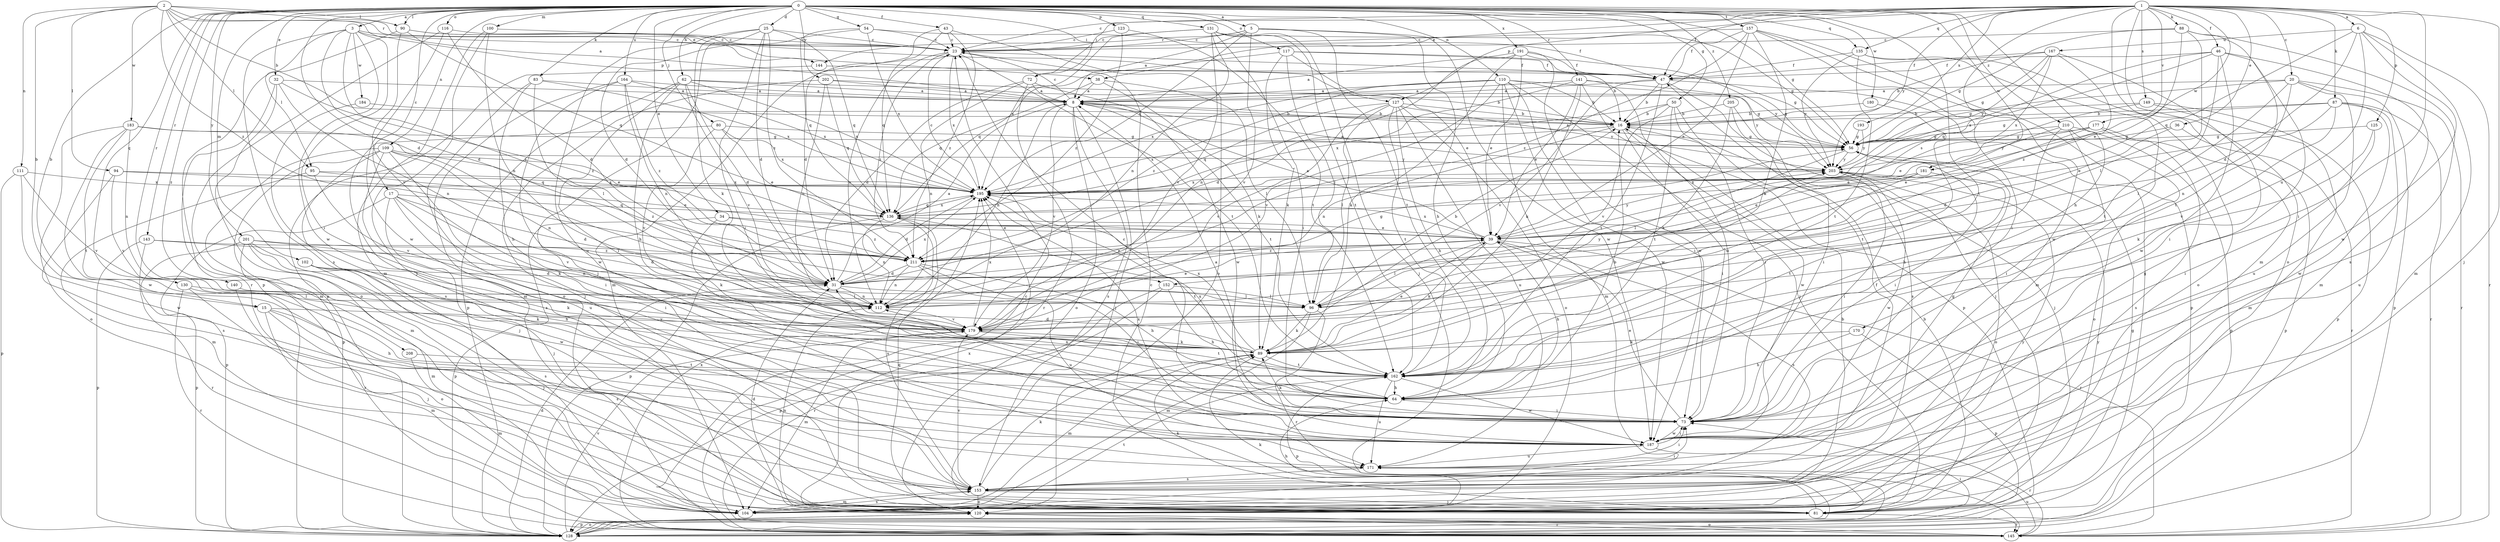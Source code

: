 strict digraph  {
0;
1;
2;
3;
5;
6;
8;
15;
16;
17;
20;
23;
25;
31;
32;
34;
36;
38;
39;
43;
46;
47;
50;
54;
56;
62;
64;
72;
73;
80;
81;
83;
87;
88;
89;
90;
94;
95;
96;
100;
102;
104;
109;
110;
111;
112;
116;
117;
120;
123;
125;
127;
128;
130;
131;
135;
136;
140;
141;
143;
144;
145;
149;
152;
153;
157;
162;
164;
167;
170;
171;
177;
179;
180;
181;
183;
184;
187;
191;
193;
195;
201;
202;
203;
205;
208;
210;
211;
0 -> 3  [label=a];
0 -> 5  [label=a];
0 -> 15  [label=b];
0 -> 17  [label=c];
0 -> 25  [label=d];
0 -> 31  [label=d];
0 -> 32  [label=e];
0 -> 34  [label=e];
0 -> 43  [label=f];
0 -> 50  [label=g];
0 -> 54  [label=g];
0 -> 56  [label=g];
0 -> 62  [label=h];
0 -> 64  [label=h];
0 -> 72  [label=i];
0 -> 80  [label=j];
0 -> 83  [label=k];
0 -> 90  [label=l];
0 -> 100  [label=m];
0 -> 102  [label=m];
0 -> 109  [label=n];
0 -> 110  [label=n];
0 -> 116  [label=o];
0 -> 117  [label=o];
0 -> 123  [label=p];
0 -> 130  [label=q];
0 -> 131  [label=q];
0 -> 135  [label=q];
0 -> 140  [label=r];
0 -> 141  [label=r];
0 -> 143  [label=r];
0 -> 157  [label=t];
0 -> 162  [label=t];
0 -> 164  [label=u];
0 -> 180  [label=w];
0 -> 181  [label=w];
0 -> 191  [label=x];
0 -> 201  [label=y];
0 -> 202  [label=y];
0 -> 205  [label=z];
0 -> 208  [label=z];
0 -> 210  [label=z];
1 -> 6  [label=a];
1 -> 20  [label=c];
1 -> 23  [label=c];
1 -> 36  [label=e];
1 -> 38  [label=e];
1 -> 46  [label=f];
1 -> 47  [label=f];
1 -> 72  [label=i];
1 -> 73  [label=i];
1 -> 81  [label=j];
1 -> 87  [label=k];
1 -> 88  [label=k];
1 -> 104  [label=m];
1 -> 120  [label=o];
1 -> 125  [label=p];
1 -> 127  [label=p];
1 -> 135  [label=q];
1 -> 149  [label=s];
1 -> 152  [label=s];
1 -> 177  [label=v];
1 -> 181  [label=w];
1 -> 193  [label=x];
1 -> 203  [label=y];
2 -> 8  [label=a];
2 -> 15  [label=b];
2 -> 16  [label=b];
2 -> 38  [label=e];
2 -> 90  [label=l];
2 -> 94  [label=l];
2 -> 95  [label=l];
2 -> 111  [label=n];
2 -> 144  [label=r];
2 -> 183  [label=w];
2 -> 211  [label=z];
3 -> 23  [label=c];
3 -> 31  [label=d];
3 -> 73  [label=i];
3 -> 95  [label=l];
3 -> 127  [label=p];
3 -> 152  [label=s];
3 -> 153  [label=s];
3 -> 184  [label=w];
3 -> 187  [label=w];
5 -> 8  [label=a];
5 -> 23  [label=c];
5 -> 64  [label=h];
5 -> 144  [label=r];
5 -> 162  [label=t];
5 -> 179  [label=v];
5 -> 187  [label=w];
5 -> 195  [label=x];
6 -> 31  [label=d];
6 -> 104  [label=m];
6 -> 136  [label=q];
6 -> 145  [label=r];
6 -> 167  [label=u];
6 -> 170  [label=u];
6 -> 187  [label=w];
8 -> 16  [label=b];
8 -> 23  [label=c];
8 -> 81  [label=j];
8 -> 112  [label=n];
8 -> 120  [label=o];
8 -> 153  [label=s];
8 -> 162  [label=t];
8 -> 179  [label=v];
15 -> 64  [label=h];
15 -> 104  [label=m];
15 -> 153  [label=s];
15 -> 171  [label=u];
15 -> 179  [label=v];
16 -> 56  [label=g];
16 -> 73  [label=i];
16 -> 112  [label=n];
16 -> 187  [label=w];
16 -> 195  [label=x];
17 -> 31  [label=d];
17 -> 73  [label=i];
17 -> 81  [label=j];
17 -> 89  [label=k];
17 -> 128  [label=p];
17 -> 136  [label=q];
17 -> 179  [label=v];
20 -> 8  [label=a];
20 -> 56  [label=g];
20 -> 96  [label=l];
20 -> 112  [label=n];
20 -> 128  [label=p];
20 -> 145  [label=r];
20 -> 171  [label=u];
23 -> 47  [label=f];
23 -> 104  [label=m];
23 -> 112  [label=n];
23 -> 162  [label=t];
23 -> 195  [label=x];
23 -> 211  [label=z];
25 -> 23  [label=c];
25 -> 31  [label=d];
25 -> 73  [label=i];
25 -> 81  [label=j];
25 -> 89  [label=k];
25 -> 136  [label=q];
25 -> 171  [label=u];
25 -> 211  [label=z];
31 -> 8  [label=a];
31 -> 56  [label=g];
31 -> 96  [label=l];
31 -> 112  [label=n];
31 -> 195  [label=x];
32 -> 8  [label=a];
32 -> 104  [label=m];
32 -> 112  [label=n];
32 -> 120  [label=o];
32 -> 211  [label=z];
34 -> 39  [label=e];
34 -> 89  [label=k];
34 -> 128  [label=p];
34 -> 211  [label=z];
36 -> 31  [label=d];
36 -> 56  [label=g];
36 -> 145  [label=r];
38 -> 8  [label=a];
38 -> 89  [label=k];
38 -> 96  [label=l];
38 -> 136  [label=q];
39 -> 8  [label=a];
39 -> 64  [label=h];
39 -> 89  [label=k];
39 -> 96  [label=l];
39 -> 145  [label=r];
39 -> 153  [label=s];
39 -> 195  [label=x];
39 -> 203  [label=y];
39 -> 211  [label=z];
43 -> 23  [label=c];
43 -> 31  [label=d];
43 -> 120  [label=o];
43 -> 136  [label=q];
43 -> 211  [label=z];
46 -> 47  [label=f];
46 -> 104  [label=m];
46 -> 136  [label=q];
46 -> 153  [label=s];
46 -> 162  [label=t];
46 -> 187  [label=w];
46 -> 195  [label=x];
47 -> 8  [label=a];
47 -> 16  [label=b];
47 -> 81  [label=j];
47 -> 128  [label=p];
47 -> 162  [label=t];
47 -> 179  [label=v];
50 -> 16  [label=b];
50 -> 73  [label=i];
50 -> 81  [label=j];
50 -> 162  [label=t];
50 -> 179  [label=v];
50 -> 195  [label=x];
54 -> 23  [label=c];
54 -> 31  [label=d];
54 -> 47  [label=f];
54 -> 136  [label=q];
54 -> 195  [label=x];
56 -> 8  [label=a];
56 -> 73  [label=i];
56 -> 96  [label=l];
56 -> 203  [label=y];
62 -> 8  [label=a];
62 -> 16  [label=b];
62 -> 31  [label=d];
62 -> 64  [label=h];
62 -> 73  [label=i];
62 -> 128  [label=p];
62 -> 179  [label=v];
62 -> 195  [label=x];
64 -> 16  [label=b];
64 -> 73  [label=i];
64 -> 195  [label=x];
72 -> 8  [label=a];
72 -> 31  [label=d];
72 -> 112  [label=n];
72 -> 145  [label=r];
72 -> 187  [label=w];
73 -> 8  [label=a];
73 -> 23  [label=c];
73 -> 39  [label=e];
73 -> 89  [label=k];
73 -> 187  [label=w];
80 -> 39  [label=e];
80 -> 56  [label=g];
80 -> 153  [label=s];
80 -> 179  [label=v];
80 -> 195  [label=x];
81 -> 16  [label=b];
81 -> 23  [label=c];
81 -> 56  [label=g];
81 -> 64  [label=h];
81 -> 136  [label=q];
81 -> 145  [label=r];
81 -> 203  [label=y];
83 -> 8  [label=a];
83 -> 64  [label=h];
83 -> 96  [label=l];
83 -> 120  [label=o];
83 -> 195  [label=x];
87 -> 16  [label=b];
87 -> 39  [label=e];
87 -> 56  [label=g];
87 -> 145  [label=r];
87 -> 171  [label=u];
87 -> 179  [label=v];
87 -> 187  [label=w];
88 -> 23  [label=c];
88 -> 39  [label=e];
88 -> 56  [label=g];
88 -> 96  [label=l];
88 -> 153  [label=s];
88 -> 162  [label=t];
89 -> 31  [label=d];
89 -> 39  [label=e];
89 -> 104  [label=m];
89 -> 162  [label=t];
89 -> 195  [label=x];
90 -> 23  [label=c];
90 -> 47  [label=f];
90 -> 136  [label=q];
90 -> 145  [label=r];
90 -> 179  [label=v];
94 -> 39  [label=e];
94 -> 153  [label=s];
94 -> 179  [label=v];
94 -> 195  [label=x];
95 -> 104  [label=m];
95 -> 179  [label=v];
95 -> 195  [label=x];
95 -> 211  [label=z];
96 -> 16  [label=b];
96 -> 89  [label=k];
96 -> 104  [label=m];
96 -> 145  [label=r];
96 -> 203  [label=y];
100 -> 23  [label=c];
100 -> 81  [label=j];
100 -> 104  [label=m];
100 -> 112  [label=n];
102 -> 31  [label=d];
102 -> 81  [label=j];
102 -> 89  [label=k];
102 -> 153  [label=s];
104 -> 16  [label=b];
104 -> 153  [label=s];
104 -> 162  [label=t];
109 -> 73  [label=i];
109 -> 81  [label=j];
109 -> 104  [label=m];
109 -> 112  [label=n];
109 -> 128  [label=p];
109 -> 136  [label=q];
109 -> 171  [label=u];
109 -> 203  [label=y];
110 -> 8  [label=a];
110 -> 16  [label=b];
110 -> 56  [label=g];
110 -> 73  [label=i];
110 -> 81  [label=j];
110 -> 104  [label=m];
110 -> 179  [label=v];
110 -> 187  [label=w];
110 -> 195  [label=x];
110 -> 211  [label=z];
111 -> 128  [label=p];
111 -> 179  [label=v];
111 -> 187  [label=w];
111 -> 195  [label=x];
112 -> 39  [label=e];
112 -> 179  [label=v];
116 -> 23  [label=c];
116 -> 31  [label=d];
116 -> 128  [label=p];
116 -> 187  [label=w];
117 -> 39  [label=e];
117 -> 47  [label=f];
117 -> 56  [label=g];
117 -> 89  [label=k];
117 -> 96  [label=l];
117 -> 136  [label=q];
120 -> 31  [label=d];
120 -> 89  [label=k];
120 -> 112  [label=n];
120 -> 128  [label=p];
120 -> 145  [label=r];
120 -> 195  [label=x];
120 -> 203  [label=y];
123 -> 23  [label=c];
123 -> 162  [label=t];
123 -> 211  [label=z];
125 -> 56  [label=g];
125 -> 73  [label=i];
125 -> 89  [label=k];
127 -> 16  [label=b];
127 -> 64  [label=h];
127 -> 96  [label=l];
127 -> 120  [label=o];
127 -> 136  [label=q];
127 -> 162  [label=t];
127 -> 171  [label=u];
127 -> 179  [label=v];
127 -> 203  [label=y];
128 -> 31  [label=d];
128 -> 73  [label=i];
128 -> 89  [label=k];
128 -> 120  [label=o];
128 -> 179  [label=v];
130 -> 81  [label=j];
130 -> 89  [label=k];
130 -> 96  [label=l];
130 -> 145  [label=r];
131 -> 23  [label=c];
131 -> 56  [label=g];
131 -> 73  [label=i];
131 -> 81  [label=j];
131 -> 112  [label=n];
131 -> 162  [label=t];
131 -> 179  [label=v];
131 -> 195  [label=x];
135 -> 47  [label=f];
135 -> 104  [label=m];
135 -> 120  [label=o];
135 -> 162  [label=t];
135 -> 203  [label=y];
136 -> 39  [label=e];
136 -> 112  [label=n];
136 -> 128  [label=p];
136 -> 153  [label=s];
136 -> 162  [label=t];
136 -> 195  [label=x];
140 -> 96  [label=l];
140 -> 120  [label=o];
141 -> 8  [label=a];
141 -> 31  [label=d];
141 -> 39  [label=e];
141 -> 73  [label=i];
141 -> 89  [label=k];
141 -> 128  [label=p];
141 -> 203  [label=y];
143 -> 31  [label=d];
143 -> 128  [label=p];
143 -> 145  [label=r];
143 -> 211  [label=z];
144 -> 16  [label=b];
144 -> 128  [label=p];
145 -> 23  [label=c];
145 -> 120  [label=o];
145 -> 171  [label=u];
145 -> 195  [label=x];
149 -> 16  [label=b];
149 -> 39  [label=e];
149 -> 104  [label=m];
149 -> 128  [label=p];
152 -> 64  [label=h];
152 -> 96  [label=l];
152 -> 128  [label=p];
152 -> 145  [label=r];
153 -> 47  [label=f];
153 -> 73  [label=i];
153 -> 81  [label=j];
153 -> 89  [label=k];
153 -> 104  [label=m];
153 -> 120  [label=o];
153 -> 179  [label=v];
157 -> 23  [label=c];
157 -> 39  [label=e];
157 -> 47  [label=f];
157 -> 73  [label=i];
157 -> 81  [label=j];
157 -> 89  [label=k];
157 -> 187  [label=w];
157 -> 211  [label=z];
162 -> 64  [label=h];
162 -> 112  [label=n];
162 -> 128  [label=p];
162 -> 171  [label=u];
162 -> 187  [label=w];
164 -> 8  [label=a];
164 -> 104  [label=m];
164 -> 112  [label=n];
164 -> 187  [label=w];
164 -> 195  [label=x];
164 -> 211  [label=z];
167 -> 16  [label=b];
167 -> 47  [label=f];
167 -> 56  [label=g];
167 -> 73  [label=i];
167 -> 195  [label=x];
167 -> 203  [label=y];
167 -> 211  [label=z];
170 -> 64  [label=h];
170 -> 89  [label=k];
170 -> 128  [label=p];
171 -> 73  [label=i];
171 -> 153  [label=s];
177 -> 39  [label=e];
177 -> 56  [label=g];
177 -> 128  [label=p];
177 -> 153  [label=s];
177 -> 203  [label=y];
179 -> 89  [label=k];
179 -> 104  [label=m];
179 -> 162  [label=t];
179 -> 195  [label=x];
180 -> 16  [label=b];
180 -> 162  [label=t];
181 -> 39  [label=e];
181 -> 162  [label=t];
181 -> 179  [label=v];
181 -> 195  [label=x];
183 -> 39  [label=e];
183 -> 56  [label=g];
183 -> 112  [label=n];
183 -> 120  [label=o];
183 -> 162  [label=t];
183 -> 187  [label=w];
184 -> 16  [label=b];
184 -> 153  [label=s];
187 -> 56  [label=g];
187 -> 73  [label=i];
187 -> 145  [label=r];
187 -> 171  [label=u];
187 -> 195  [label=x];
191 -> 8  [label=a];
191 -> 39  [label=e];
191 -> 47  [label=f];
191 -> 89  [label=k];
191 -> 112  [label=n];
191 -> 187  [label=w];
191 -> 203  [label=y];
193 -> 56  [label=g];
193 -> 203  [label=y];
195 -> 23  [label=c];
195 -> 31  [label=d];
195 -> 136  [label=q];
201 -> 64  [label=h];
201 -> 104  [label=m];
201 -> 112  [label=n];
201 -> 128  [label=p];
201 -> 145  [label=r];
201 -> 187  [label=w];
201 -> 211  [label=z];
202 -> 8  [label=a];
202 -> 56  [label=g];
202 -> 81  [label=j];
202 -> 112  [label=n];
202 -> 136  [label=q];
203 -> 8  [label=a];
203 -> 73  [label=i];
203 -> 120  [label=o];
203 -> 187  [label=w];
203 -> 195  [label=x];
205 -> 16  [label=b];
205 -> 73  [label=i];
205 -> 89  [label=k];
205 -> 153  [label=s];
208 -> 104  [label=m];
208 -> 162  [label=t];
210 -> 39  [label=e];
210 -> 56  [label=g];
210 -> 64  [label=h];
210 -> 73  [label=i];
210 -> 120  [label=o];
210 -> 128  [label=p];
211 -> 31  [label=d];
211 -> 39  [label=e];
211 -> 64  [label=h];
211 -> 73  [label=i];
211 -> 112  [label=n];
211 -> 171  [label=u];
}
